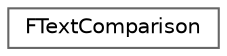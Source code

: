 digraph "Graphical Class Hierarchy"
{
 // INTERACTIVE_SVG=YES
 // LATEX_PDF_SIZE
  bgcolor="transparent";
  edge [fontname=Helvetica,fontsize=10,labelfontname=Helvetica,labelfontsize=10];
  node [fontname=Helvetica,fontsize=10,shape=box,height=0.2,width=0.4];
  rankdir="LR";
  Node0 [id="Node000000",label="FTextComparison",height=0.2,width=0.4,color="grey40", fillcolor="white", style="filled",URL="$de/d57/classFTextComparison.html",tooltip="Utility for performing low-level text comparison."];
}

